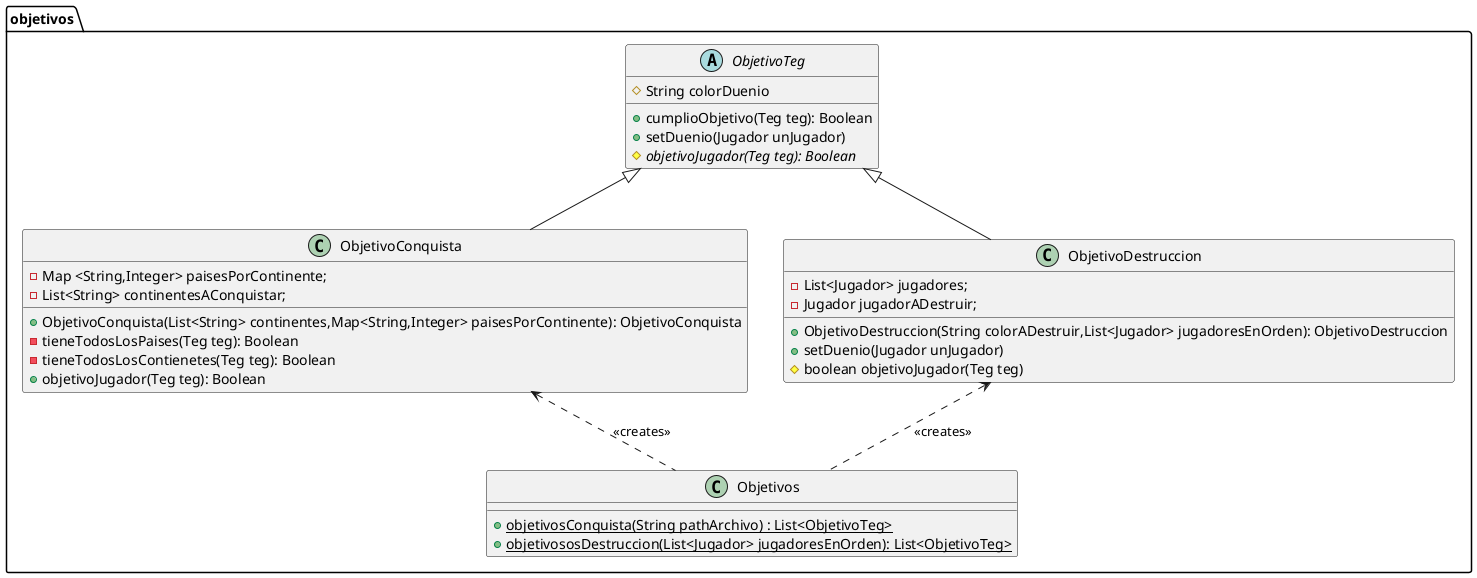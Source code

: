 @startuml clases_package_objetivos-v1
'https://plantuml.com/class-diagram

package objetivos{

abstract class ObjetivoTeg{
    # String colorDuenio
    + cumplioObjetivo(Teg teg): Boolean
    + setDuenio(Jugador unJugador)
    # {abstract} objetivoJugador(Teg teg): Boolean
}

class ObjetivoConquista{
    - Map <String,Integer> paisesPorContinente;
    - List<String> continentesAConquistar;

    + ObjetivoConquista(List<String> continentes,Map<String,Integer> paisesPorContinente): ObjetivoConquista
    - tieneTodosLosPaises(Teg teg): Boolean
    - tieneTodosLosContienetes(Teg teg): Boolean
    + objetivoJugador(Teg teg): Boolean
}

class ObjetivoDestruccion{
    - List<Jugador> jugadores;
    - Jugador jugadorADestruir;

    + ObjetivoDestruccion(String colorADestruir,List<Jugador> jugadoresEnOrden): ObjetivoDestruccion
    + setDuenio(Jugador unJugador)
    # boolean objetivoJugador(Teg teg)

}

class Objetivos{
    + {static} objetivosConquista(String pathArchivo) : List<ObjetivoTeg>
    + {static}  objetivososDestruccion(List<Jugador> jugadoresEnOrden): List<ObjetivoTeg>
}

ObjetivoTeg <|-- ObjetivoDestruccion
ObjetivoTeg <|-- ObjetivoConquista
ObjetivoConquista <.. Objetivos: <<creates>>
ObjetivoDestruccion <.. Objetivos: <<creates>>

}
@enduml